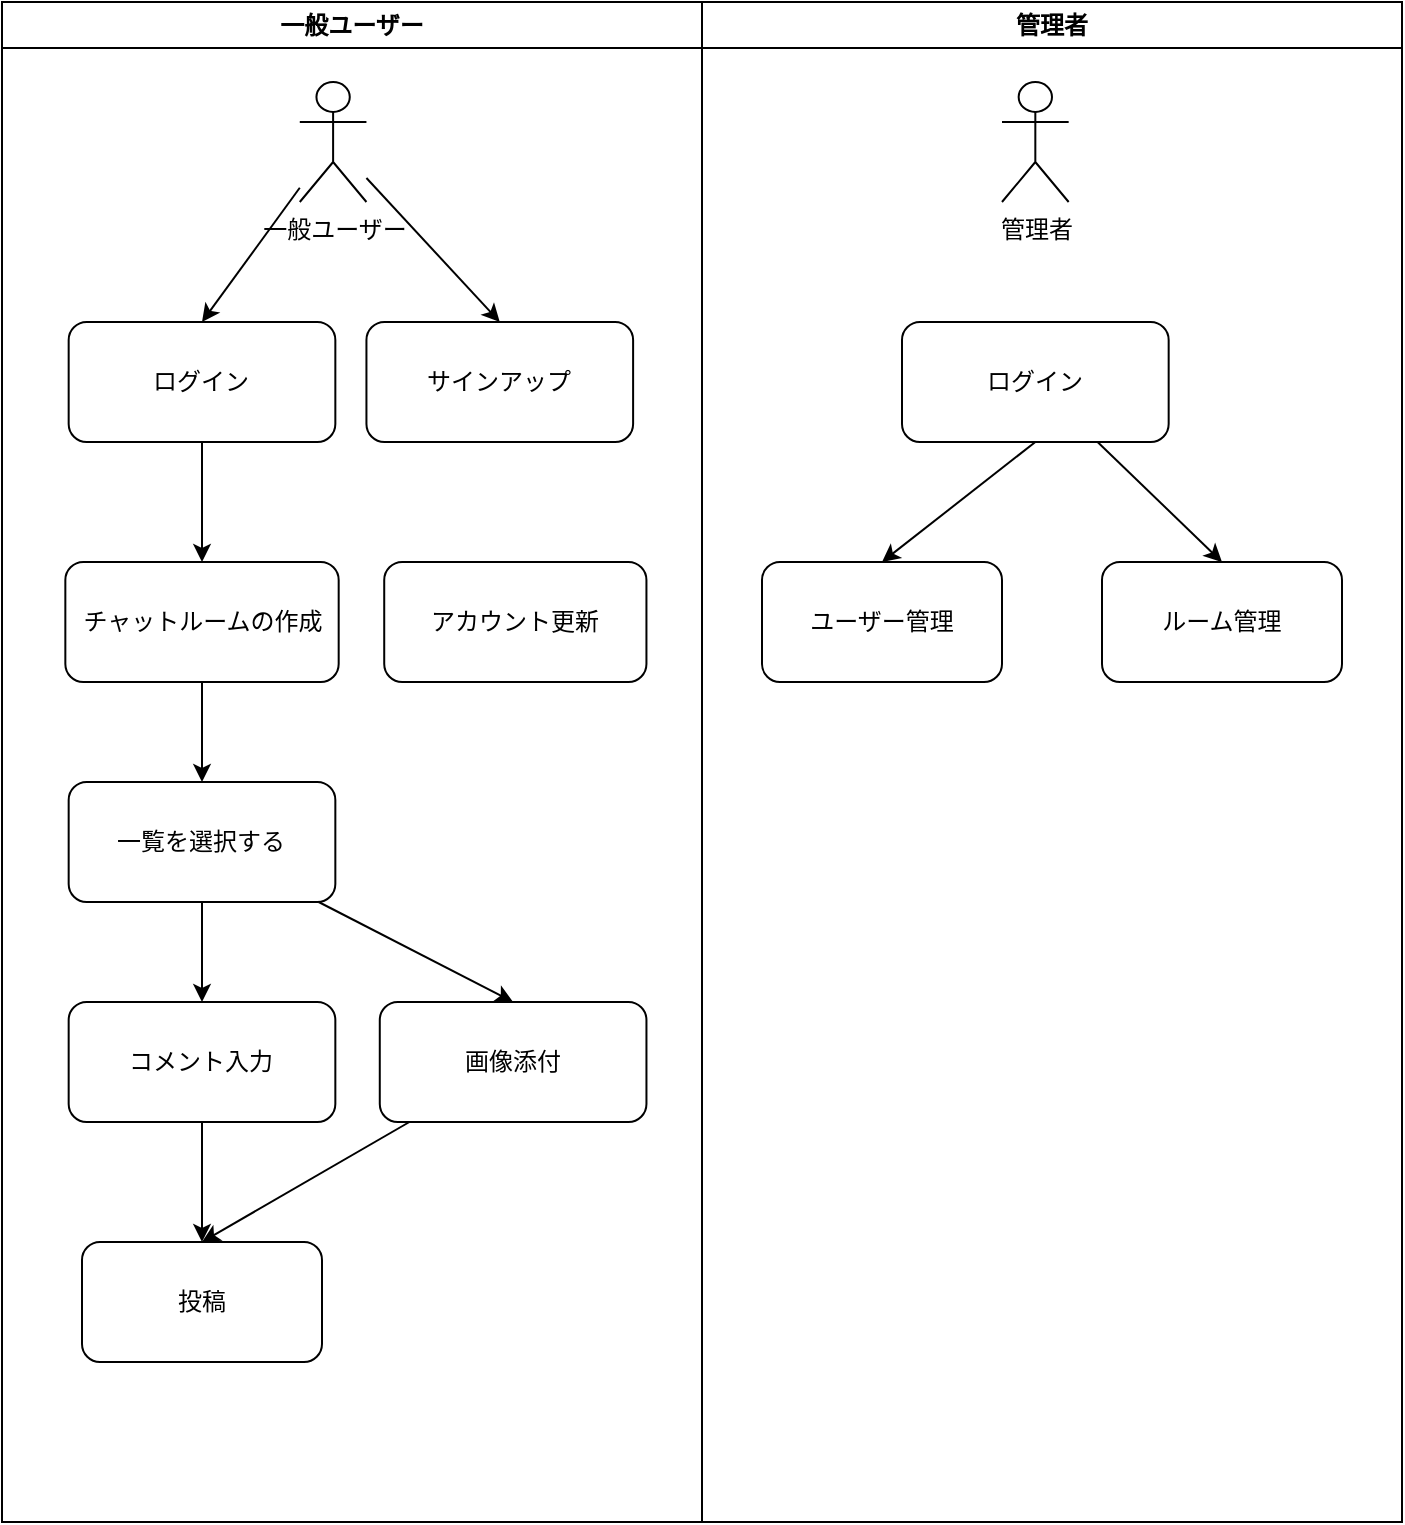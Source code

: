 <mxfile>
    <diagram id="yGBh52308_cApVPEUqc-" name="ページ1">
        <mxGraphModel dx="1045" dy="716" grid="1" gridSize="10" guides="1" tooltips="1" connect="1" arrows="1" fold="1" page="1" pageScale="1" pageWidth="827" pageHeight="1169" math="0" shadow="0">
            <root>
                <mxCell id="0"/>
                <mxCell id="1" parent="0"/>
                <mxCell id="4" value="" style="group" vertex="1" connectable="0" parent="1">
                    <mxGeometry x="130" y="40" width="700" height="760" as="geometry"/>
                </mxCell>
                <mxCell id="2" value="一般ユーザー" style="swimlane;whiteSpace=wrap;html=1;" vertex="1" parent="4">
                    <mxGeometry width="350.0" height="760.0" as="geometry"/>
                </mxCell>
                <mxCell id="24" style="edgeStyle=none;html=1;entryX=0.5;entryY=0;entryDx=0;entryDy=0;" edge="1" parent="2" source="19" target="6">
                    <mxGeometry relative="1" as="geometry"/>
                </mxCell>
                <mxCell id="25" style="edgeStyle=none;html=1;entryX=0.5;entryY=0;entryDx=0;entryDy=0;" edge="1" parent="2" source="19" target="7">
                    <mxGeometry relative="1" as="geometry"/>
                </mxCell>
                <mxCell id="19" value="一般ユーザー" style="shape=umlActor;verticalLabelPosition=bottom;verticalAlign=top;html=1;outlineConnect=0;" vertex="1" parent="2">
                    <mxGeometry x="148.889" y="40" width="33.333" height="60" as="geometry"/>
                </mxCell>
                <mxCell id="26" style="edgeStyle=none;html=1;exitX=0.5;exitY=1;exitDx=0;exitDy=0;entryX=0.5;entryY=0;entryDx=0;entryDy=0;" edge="1" parent="2" source="6" target="10">
                    <mxGeometry relative="1" as="geometry"/>
                </mxCell>
                <mxCell id="6" value="ログイン" style="rounded=1;whiteSpace=wrap;html=1;" vertex="1" parent="2">
                    <mxGeometry x="33.333" y="160" width="133.333" height="60" as="geometry"/>
                </mxCell>
                <mxCell id="7" value="サインアップ" style="rounded=1;whiteSpace=wrap;html=1;" vertex="1" parent="2">
                    <mxGeometry x="182.222" y="160" width="133.333" height="60" as="geometry"/>
                </mxCell>
                <mxCell id="9" value="アカウント更新" style="rounded=1;whiteSpace=wrap;html=1;" vertex="1" parent="2">
                    <mxGeometry x="191.11" y="280" width="131.11" height="60" as="geometry"/>
                </mxCell>
                <mxCell id="29" style="edgeStyle=none;html=1;exitX=0.5;exitY=1;exitDx=0;exitDy=0;entryX=0.5;entryY=0;entryDx=0;entryDy=0;" edge="1" parent="2" source="10" target="8">
                    <mxGeometry relative="1" as="geometry"/>
                </mxCell>
                <mxCell id="10" value="チャットルームの作成" style="rounded=1;whiteSpace=wrap;html=1;" vertex="1" parent="2">
                    <mxGeometry x="31.67" y="280" width="136.67" height="60" as="geometry"/>
                </mxCell>
                <mxCell id="11" value="コメント入力" style="rounded=1;whiteSpace=wrap;html=1;" vertex="1" parent="2">
                    <mxGeometry x="33.333" y="500" width="133.333" height="60" as="geometry"/>
                </mxCell>
                <mxCell id="32" style="edgeStyle=none;html=1;entryX=0.5;entryY=0;entryDx=0;entryDy=0;" edge="1" parent="2" source="8" target="11">
                    <mxGeometry relative="1" as="geometry"/>
                </mxCell>
                <mxCell id="33" style="edgeStyle=none;html=1;entryX=0.5;entryY=0;entryDx=0;entryDy=0;" edge="1" parent="2" source="8" target="12">
                    <mxGeometry relative="1" as="geometry"/>
                </mxCell>
                <mxCell id="8" value="一覧を選択する" style="rounded=1;whiteSpace=wrap;html=1;" vertex="1" parent="2">
                    <mxGeometry x="33.333" y="390" width="133.333" height="60" as="geometry"/>
                </mxCell>
                <mxCell id="12" value="画像添付" style="rounded=1;whiteSpace=wrap;html=1;" vertex="1" parent="2">
                    <mxGeometry x="188.889" y="500" width="133.333" height="60" as="geometry"/>
                </mxCell>
                <mxCell id="13" value="投稿" style="rounded=1;whiteSpace=wrap;html=1;" vertex="1" parent="2">
                    <mxGeometry x="40" y="620" width="120" height="60" as="geometry"/>
                </mxCell>
                <mxCell id="34" style="edgeStyle=none;html=1;exitX=0.5;exitY=1;exitDx=0;exitDy=0;" edge="1" parent="2" source="11" target="13">
                    <mxGeometry relative="1" as="geometry"/>
                </mxCell>
                <mxCell id="3" value="管理者" style="swimlane;whiteSpace=wrap;html=1;" vertex="1" parent="4">
                    <mxGeometry x="350.0" width="350.0" height="760.0" as="geometry"/>
                </mxCell>
                <mxCell id="18" value="管理者" style="shape=umlActor;verticalLabelPosition=bottom;verticalAlign=top;html=1;outlineConnect=0;" vertex="1" parent="3">
                    <mxGeometry x="150.0" y="40" width="33.333" height="60" as="geometry"/>
                </mxCell>
                <mxCell id="30" style="edgeStyle=none;html=1;entryX=0.5;entryY=0;entryDx=0;entryDy=0;exitX=0.5;exitY=1;exitDx=0;exitDy=0;" edge="1" parent="3" source="23" target="16">
                    <mxGeometry relative="1" as="geometry">
                        <mxPoint x="230.0" y="250" as="sourcePoint"/>
                    </mxGeometry>
                </mxCell>
                <mxCell id="31" style="edgeStyle=none;html=1;entryX=0.5;entryY=0;entryDx=0;entryDy=0;" edge="1" parent="3" source="23" target="17">
                    <mxGeometry relative="1" as="geometry"/>
                </mxCell>
                <mxCell id="23" value="ログイン" style="rounded=1;whiteSpace=wrap;html=1;" vertex="1" parent="3">
                    <mxGeometry x="100.0" y="160" width="133.333" height="60" as="geometry"/>
                </mxCell>
                <mxCell id="16" value="ユーザー管理" style="rounded=1;whiteSpace=wrap;html=1;" vertex="1" parent="3">
                    <mxGeometry x="30.0" y="280" width="120" height="60" as="geometry"/>
                </mxCell>
                <mxCell id="17" value="ルーム管理" style="rounded=1;whiteSpace=wrap;html=1;" vertex="1" parent="3">
                    <mxGeometry x="200.0" y="280" width="120" height="60" as="geometry"/>
                </mxCell>
                <mxCell id="35" style="edgeStyle=none;html=1;" edge="1" parent="1" source="12">
                    <mxGeometry relative="1" as="geometry">
                        <mxPoint x="230" y="660" as="targetPoint"/>
                    </mxGeometry>
                </mxCell>
            </root>
        </mxGraphModel>
    </diagram>
</mxfile>